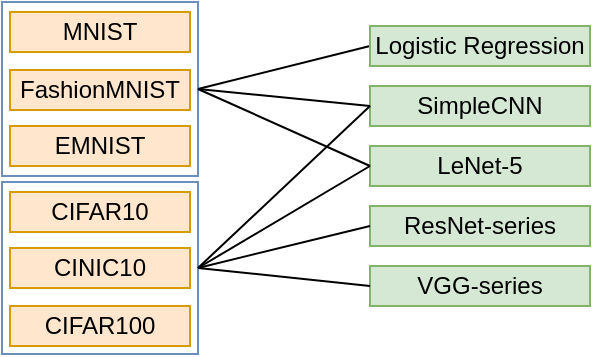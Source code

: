 <mxfile version="26.0.6">
  <diagram name="Page-1" id="tGdKAhQRKHbAhvqSXRHb">
    <mxGraphModel dx="1510" dy="1110" grid="1" gridSize="10" guides="1" tooltips="1" connect="1" arrows="1" fold="1" page="1" pageScale="1" pageWidth="1100" pageHeight="850" math="0" shadow="0">
      <root>
        <mxCell id="0" />
        <mxCell id="1" parent="0" />
        <mxCell id="PNV_z5LfAEQc1bufdk1g-40" value="" style="rounded=0;whiteSpace=wrap;html=1;fillColor=none;strokeColor=#6c8ebf;" parent="1" vertex="1">
          <mxGeometry x="-764" y="-722" width="98" height="87" as="geometry" />
        </mxCell>
        <mxCell id="PNV_z5LfAEQc1bufdk1g-41" value="" style="rounded=0;whiteSpace=wrap;html=1;fillColor=none;strokeColor=#6c8ebf;" parent="1" vertex="1">
          <mxGeometry x="-764" y="-632" width="98" height="86" as="geometry" />
        </mxCell>
        <mxCell id="PNV_z5LfAEQc1bufdk1g-23" style="rounded=0;orthogonalLoop=1;jettySize=auto;html=1;entryX=0;entryY=0.5;entryDx=0;entryDy=0;endArrow=none;endFill=0;exitX=1;exitY=0.5;exitDx=0;exitDy=0;" parent="1" source="PNV_z5LfAEQc1bufdk1g-40" target="PNV_z5LfAEQc1bufdk1g-17" edge="1">
          <mxGeometry relative="1" as="geometry" />
        </mxCell>
        <mxCell id="PNV_z5LfAEQc1bufdk1g-1" value="MNIST" style="text;html=1;align=center;verticalAlign=middle;whiteSpace=wrap;rounded=0;fillColor=#ffe6cc;strokeColor=#d79b00;" parent="1" vertex="1">
          <mxGeometry x="-760" y="-717" width="90" height="20" as="geometry" />
        </mxCell>
        <mxCell id="PNV_z5LfAEQc1bufdk1g-3" value="FashionMNIST" style="text;html=1;align=center;verticalAlign=middle;whiteSpace=wrap;rounded=0;fillColor=#ffe6cc;strokeColor=#d79b00;" parent="1" vertex="1">
          <mxGeometry x="-760" y="-688" width="90" height="20" as="geometry" />
        </mxCell>
        <mxCell id="PNV_z5LfAEQc1bufdk1g-5" value="CIFAR10" style="text;html=1;align=center;verticalAlign=middle;whiteSpace=wrap;rounded=0;fillColor=#ffe6cc;strokeColor=#d79b00;" parent="1" vertex="1">
          <mxGeometry x="-760" y="-627" width="90" height="20" as="geometry" />
        </mxCell>
        <mxCell id="PNV_z5LfAEQc1bufdk1g-6" value="EMNIST" style="text;html=1;align=center;verticalAlign=middle;whiteSpace=wrap;rounded=0;fillColor=#ffe6cc;strokeColor=#d79b00;" parent="1" vertex="1">
          <mxGeometry x="-760" y="-660" width="90" height="20" as="geometry" />
        </mxCell>
        <mxCell id="PNV_z5LfAEQc1bufdk1g-7" value="CINIC10" style="text;html=1;align=center;verticalAlign=middle;whiteSpace=wrap;rounded=0;fillColor=#ffe6cc;strokeColor=#d79b00;" parent="1" vertex="1">
          <mxGeometry x="-760" y="-599" width="90" height="20" as="geometry" />
        </mxCell>
        <mxCell id="PNV_z5LfAEQc1bufdk1g-9" value="CIFAR100" style="text;html=1;align=center;verticalAlign=middle;whiteSpace=wrap;rounded=0;fillColor=#ffe6cc;strokeColor=#d79b00;" parent="1" vertex="1">
          <mxGeometry x="-760" y="-570" width="90" height="20" as="geometry" />
        </mxCell>
        <mxCell id="PNV_z5LfAEQc1bufdk1g-17" value="Logistic Regression" style="text;html=1;align=center;verticalAlign=middle;whiteSpace=wrap;rounded=0;fillColor=#d5e8d4;strokeColor=#82b366;" parent="1" vertex="1">
          <mxGeometry x="-580" y="-710" width="110" height="20" as="geometry" />
        </mxCell>
        <mxCell id="PNV_z5LfAEQc1bufdk1g-18" value="LeNet-5" style="text;html=1;align=center;verticalAlign=middle;whiteSpace=wrap;rounded=0;fillColor=#d5e8d4;strokeColor=#82b366;" parent="1" vertex="1">
          <mxGeometry x="-580" y="-650" width="110" height="20" as="geometry" />
        </mxCell>
        <mxCell id="PNV_z5LfAEQc1bufdk1g-19" value="VGG-series" style="text;html=1;align=center;verticalAlign=middle;whiteSpace=wrap;rounded=0;fillColor=#d5e8d4;strokeColor=#82b366;" parent="1" vertex="1">
          <mxGeometry x="-580" y="-590" width="110" height="20" as="geometry" />
        </mxCell>
        <mxCell id="PNV_z5LfAEQc1bufdk1g-20" value="ResNet-series" style="text;html=1;align=center;verticalAlign=middle;whiteSpace=wrap;rounded=0;fillColor=#d5e8d4;strokeColor=#82b366;" parent="1" vertex="1">
          <mxGeometry x="-580" y="-620" width="110" height="20" as="geometry" />
        </mxCell>
        <mxCell id="PNV_z5LfAEQc1bufdk1g-21" value="SimpleCNN" style="text;html=1;align=center;verticalAlign=middle;whiteSpace=wrap;rounded=0;fillColor=#d5e8d4;strokeColor=#82b366;" parent="1" vertex="1">
          <mxGeometry x="-580" y="-680" width="110" height="20" as="geometry" />
        </mxCell>
        <mxCell id="PNV_z5LfAEQc1bufdk1g-24" style="rounded=0;orthogonalLoop=1;jettySize=auto;html=1;entryX=0;entryY=0.5;entryDx=0;entryDy=0;endArrow=none;endFill=0;exitX=1;exitY=0.5;exitDx=0;exitDy=0;" parent="1" source="PNV_z5LfAEQc1bufdk1g-40" target="PNV_z5LfAEQc1bufdk1g-21" edge="1">
          <mxGeometry relative="1" as="geometry">
            <mxPoint x="-676" y="-710" as="sourcePoint" />
            <mxPoint x="-586" y="-670" as="targetPoint" />
          </mxGeometry>
        </mxCell>
        <mxCell id="PNV_z5LfAEQc1bufdk1g-25" style="rounded=0;orthogonalLoop=1;jettySize=auto;html=1;entryX=0;entryY=0.5;entryDx=0;entryDy=0;endArrow=none;endFill=0;exitX=1;exitY=0.5;exitDx=0;exitDy=0;" parent="1" source="PNV_z5LfAEQc1bufdk1g-40" target="PNV_z5LfAEQc1bufdk1g-18" edge="1">
          <mxGeometry relative="1" as="geometry">
            <mxPoint x="-676" y="-710" as="sourcePoint" />
            <mxPoint x="-586" y="-640" as="targetPoint" />
          </mxGeometry>
        </mxCell>
        <mxCell id="PNV_z5LfAEQc1bufdk1g-33" style="rounded=0;orthogonalLoop=1;jettySize=auto;html=1;entryX=0;entryY=0.5;entryDx=0;entryDy=0;endArrow=none;endFill=0;exitX=1;exitY=0.5;exitDx=0;exitDy=0;" parent="1" source="PNV_z5LfAEQc1bufdk1g-41" target="PNV_z5LfAEQc1bufdk1g-21" edge="1">
          <mxGeometry relative="1" as="geometry">
            <mxPoint x="-660" y="-640" as="sourcePoint" />
            <mxPoint x="-570" y="-630" as="targetPoint" />
          </mxGeometry>
        </mxCell>
        <mxCell id="PNV_z5LfAEQc1bufdk1g-35" style="rounded=0;orthogonalLoop=1;jettySize=auto;html=1;entryX=0;entryY=0.5;entryDx=0;entryDy=0;endArrow=none;endFill=0;exitX=1;exitY=0.5;exitDx=0;exitDy=0;" parent="1" source="PNV_z5LfAEQc1bufdk1g-41" target="PNV_z5LfAEQc1bufdk1g-18" edge="1">
          <mxGeometry relative="1" as="geometry">
            <mxPoint x="-660" y="-580" as="sourcePoint" />
            <mxPoint x="-560" y="-650" as="targetPoint" />
          </mxGeometry>
        </mxCell>
        <mxCell id="PNV_z5LfAEQc1bufdk1g-36" style="rounded=0;orthogonalLoop=1;jettySize=auto;html=1;entryX=0;entryY=0.5;entryDx=0;entryDy=0;endArrow=none;endFill=0;exitX=1;exitY=0.5;exitDx=0;exitDy=0;" parent="1" source="PNV_z5LfAEQc1bufdk1g-41" target="PNV_z5LfAEQc1bufdk1g-20" edge="1">
          <mxGeometry relative="1" as="geometry">
            <mxPoint x="-660" y="-610" as="sourcePoint" />
            <mxPoint x="-570" y="-630" as="targetPoint" />
          </mxGeometry>
        </mxCell>
        <mxCell id="PNV_z5LfAEQc1bufdk1g-37" style="rounded=0;orthogonalLoop=1;jettySize=auto;html=1;entryX=0;entryY=0.5;entryDx=0;entryDy=0;endArrow=none;endFill=0;exitX=1;exitY=0.5;exitDx=0;exitDy=0;" parent="1" source="PNV_z5LfAEQc1bufdk1g-41" target="PNV_z5LfAEQc1bufdk1g-19" edge="1">
          <mxGeometry relative="1" as="geometry">
            <mxPoint x="-660" y="-610" as="sourcePoint" />
            <mxPoint x="-570" y="-600" as="targetPoint" />
          </mxGeometry>
        </mxCell>
      </root>
    </mxGraphModel>
  </diagram>
</mxfile>
